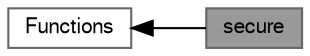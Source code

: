digraph "secure"
{
 // LATEX_PDF_SIZE
  bgcolor="transparent";
  edge [fontname=FreeSans,fontsize=10,labelfontname=FreeSans,labelfontsize=10];
  node [fontname=FreeSans,fontsize=10,shape=box,height=0.2,width=0.4];
  rankdir=LR;
  Node1 [label="secure",height=0.2,width=0.4,color="gray40", fillcolor="grey60", style="filled", fontcolor="black",tooltip="Converts an (insecure) TCP connection with a remote server into a secure TLS-over-TCP connection."];
  Node2 [label="Functions",height=0.2,width=0.4,color="grey40", fillcolor="white", style="filled",URL="$group___socket_a_p_i.html",tooltip=" "];
  Node2->Node1 [shape=plaintext, dir="back", style="solid"];
}
